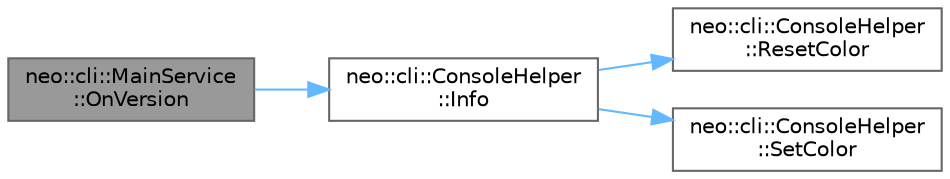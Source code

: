 digraph "neo::cli::MainService::OnVersion"
{
 // LATEX_PDF_SIZE
  bgcolor="transparent";
  edge [fontname=Helvetica,fontsize=10,labelfontname=Helvetica,labelfontsize=10];
  node [fontname=Helvetica,fontsize=10,shape=box,height=0.2,width=0.4];
  rankdir="LR";
  Node1 [id="Node000001",label="neo::cli::MainService\l::OnVersion",height=0.2,width=0.4,color="gray40", fillcolor="grey60", style="filled", fontcolor="black",tooltip=" "];
  Node1 -> Node2 [id="edge4_Node000001_Node000002",color="steelblue1",style="solid",tooltip=" "];
  Node2 [id="Node000002",label="neo::cli::ConsoleHelper\l::Info",height=0.2,width=0.4,color="grey40", fillcolor="white", style="filled",URL="$classneo_1_1cli_1_1_console_helper.html#a6d48e1c45f338bd842bf7fa6bf00b0d9",tooltip="Print an informational message."];
  Node2 -> Node3 [id="edge5_Node000002_Node000003",color="steelblue1",style="solid",tooltip=" "];
  Node3 [id="Node000003",label="neo::cli::ConsoleHelper\l::ResetColor",height=0.2,width=0.4,color="grey40", fillcolor="white", style="filled",URL="$classneo_1_1cli_1_1_console_helper.html#aa19a32aa086b8165b918589106658595",tooltip="Reset console text color to default."];
  Node2 -> Node4 [id="edge6_Node000002_Node000004",color="steelblue1",style="solid",tooltip=" "];
  Node4 [id="Node000004",label="neo::cli::ConsoleHelper\l::SetColor",height=0.2,width=0.4,color="grey40", fillcolor="white", style="filled",URL="$classneo_1_1cli_1_1_console_helper.html#ad263bec77ecce8013dddb817efef151f",tooltip="Set console text color."];
}
